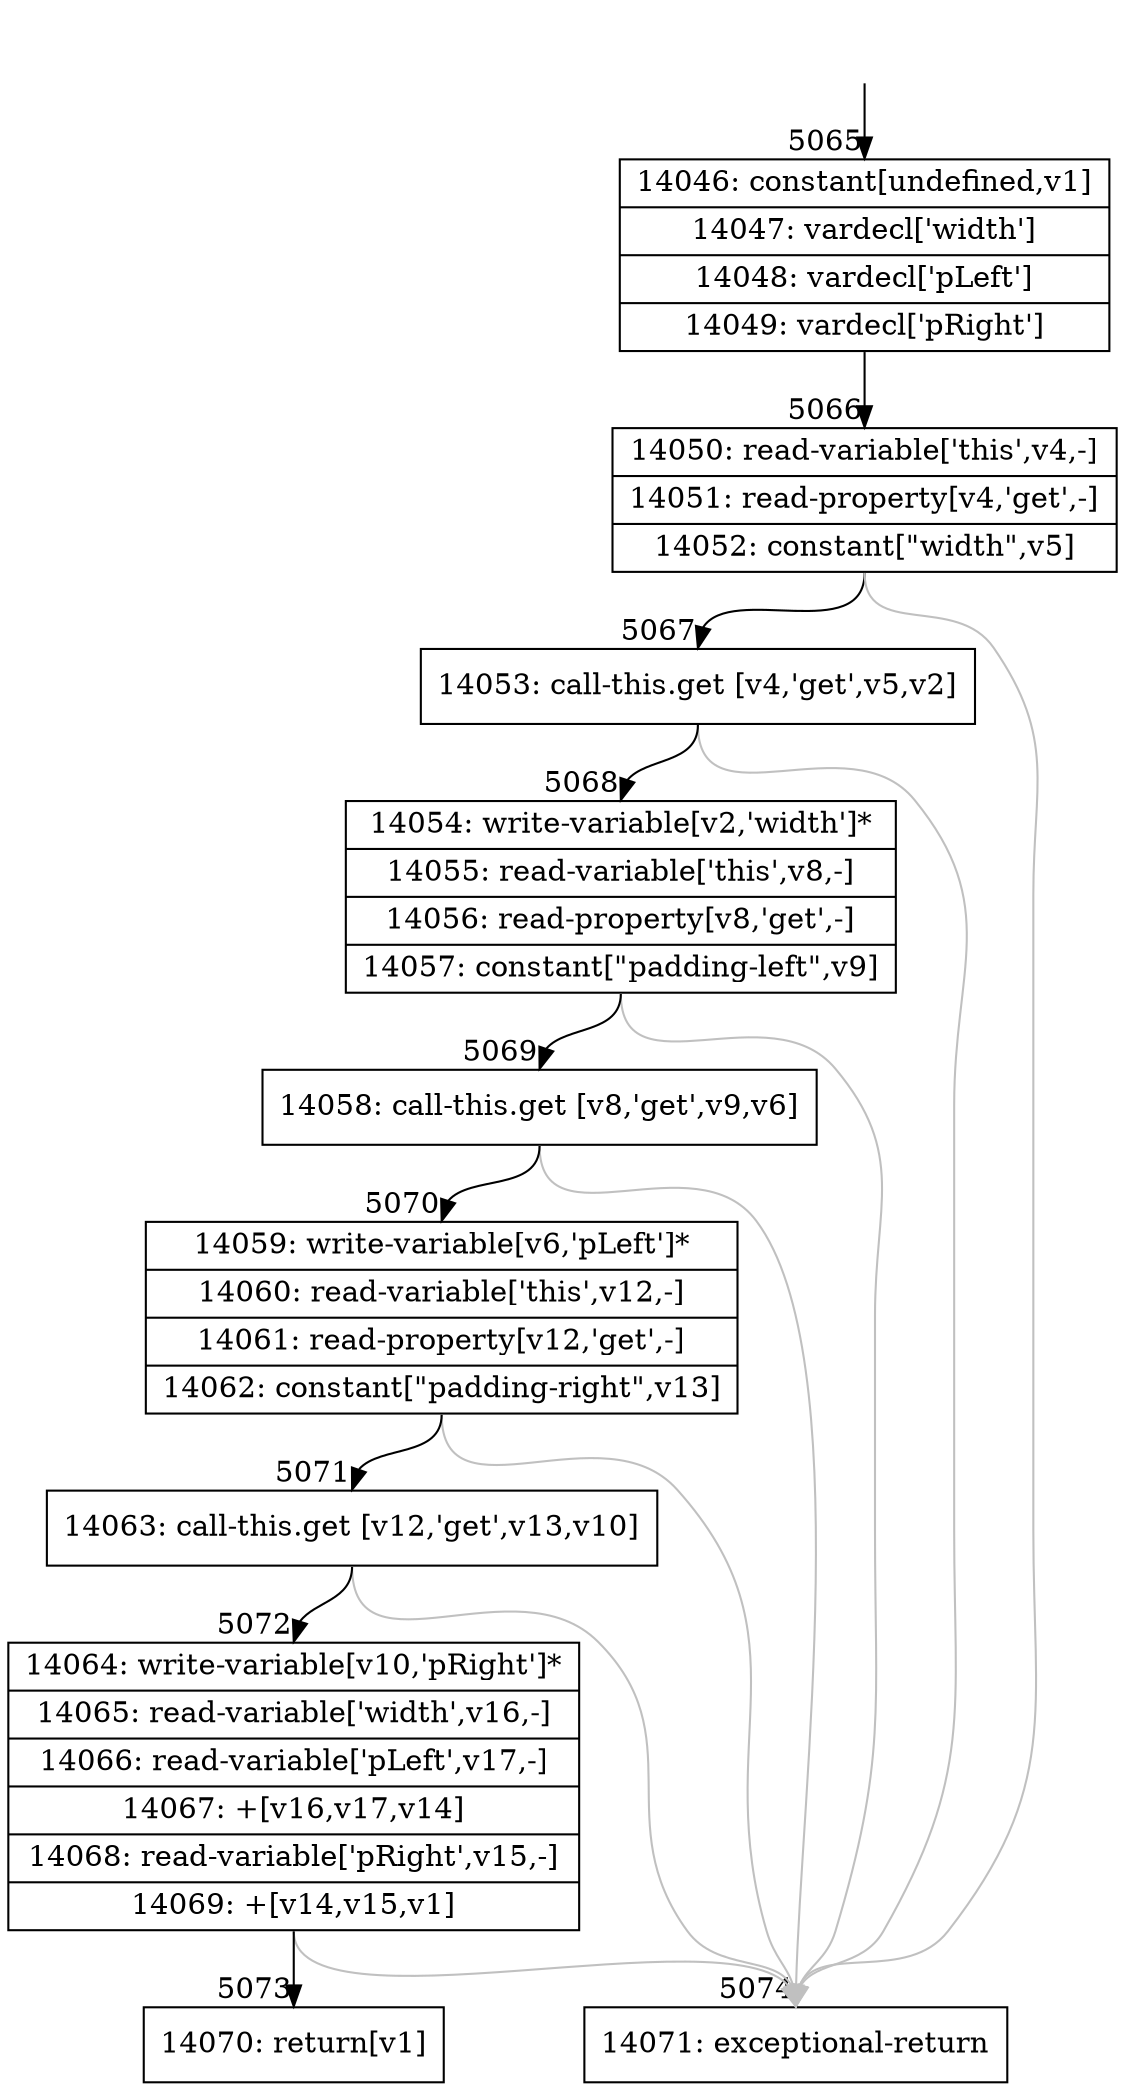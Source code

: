 digraph {
rankdir="TD"
BB_entry398[shape=none,label=""];
BB_entry398 -> BB5065 [tailport=s, headport=n, headlabel="    5065"]
BB5065 [shape=record label="{14046: constant[undefined,v1]|14047: vardecl['width']|14048: vardecl['pLeft']|14049: vardecl['pRight']}" ] 
BB5065 -> BB5066 [tailport=s, headport=n, headlabel="      5066"]
BB5066 [shape=record label="{14050: read-variable['this',v4,-]|14051: read-property[v4,'get',-]|14052: constant[\"width\",v5]}" ] 
BB5066 -> BB5067 [tailport=s, headport=n, headlabel="      5067"]
BB5066 -> BB5074 [tailport=s, headport=n, color=gray, headlabel="      5074"]
BB5067 [shape=record label="{14053: call-this.get [v4,'get',v5,v2]}" ] 
BB5067 -> BB5068 [tailport=s, headport=n, headlabel="      5068"]
BB5067 -> BB5074 [tailport=s, headport=n, color=gray]
BB5068 [shape=record label="{14054: write-variable[v2,'width']*|14055: read-variable['this',v8,-]|14056: read-property[v8,'get',-]|14057: constant[\"padding-left\",v9]}" ] 
BB5068 -> BB5069 [tailport=s, headport=n, headlabel="      5069"]
BB5068 -> BB5074 [tailport=s, headport=n, color=gray]
BB5069 [shape=record label="{14058: call-this.get [v8,'get',v9,v6]}" ] 
BB5069 -> BB5070 [tailport=s, headport=n, headlabel="      5070"]
BB5069 -> BB5074 [tailport=s, headport=n, color=gray]
BB5070 [shape=record label="{14059: write-variable[v6,'pLeft']*|14060: read-variable['this',v12,-]|14061: read-property[v12,'get',-]|14062: constant[\"padding-right\",v13]}" ] 
BB5070 -> BB5071 [tailport=s, headport=n, headlabel="      5071"]
BB5070 -> BB5074 [tailport=s, headport=n, color=gray]
BB5071 [shape=record label="{14063: call-this.get [v12,'get',v13,v10]}" ] 
BB5071 -> BB5072 [tailport=s, headport=n, headlabel="      5072"]
BB5071 -> BB5074 [tailport=s, headport=n, color=gray]
BB5072 [shape=record label="{14064: write-variable[v10,'pRight']*|14065: read-variable['width',v16,-]|14066: read-variable['pLeft',v17,-]|14067: +[v16,v17,v14]|14068: read-variable['pRight',v15,-]|14069: +[v14,v15,v1]}" ] 
BB5072 -> BB5073 [tailport=s, headport=n, headlabel="      5073"]
BB5072 -> BB5074 [tailport=s, headport=n, color=gray]
BB5073 [shape=record label="{14070: return[v1]}" ] 
BB5074 [shape=record label="{14071: exceptional-return}" ] 
//#$~ 3830
}

